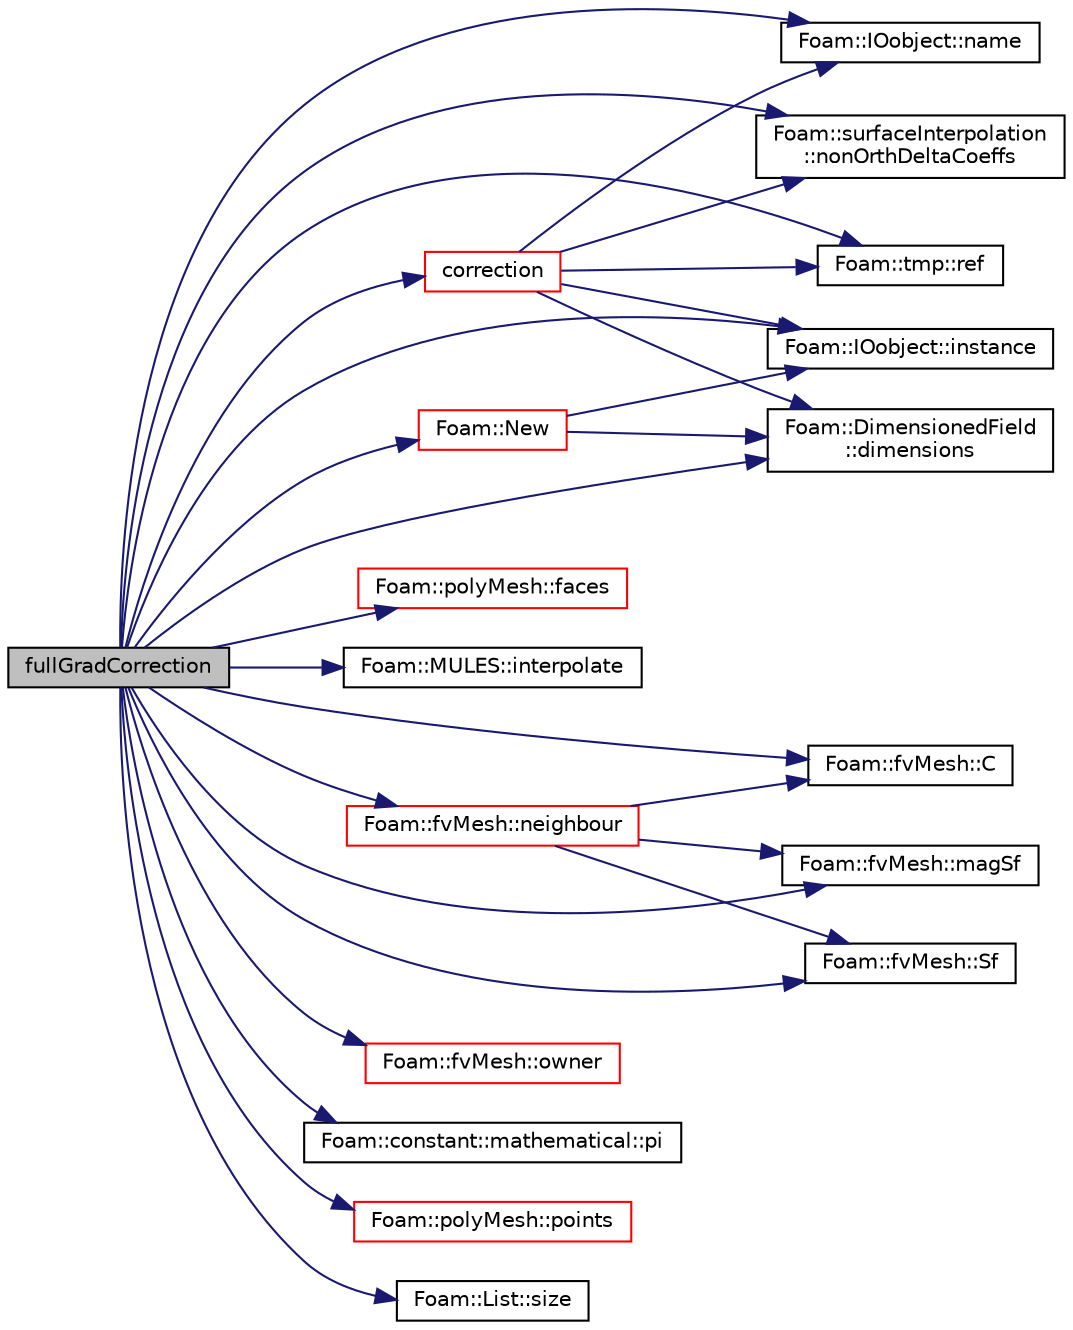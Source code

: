 digraph "fullGradCorrection"
{
  bgcolor="transparent";
  edge [fontname="Helvetica",fontsize="10",labelfontname="Helvetica",labelfontsize="10"];
  node [fontname="Helvetica",fontsize="10",shape=record];
  rankdir="LR";
  Node1334 [label="fullGradCorrection",height=0.2,width=0.4,color="black", fillcolor="grey75", style="filled", fontcolor="black"];
  Node1334 -> Node1335 [color="midnightblue",fontsize="10",style="solid",fontname="Helvetica"];
  Node1335 [label="Foam::fvMesh::C",height=0.2,width=0.4,color="black",URL="$a23593.html#a0fbf3f470cb51bdbb754bf72e736ae12",tooltip="Return cell centres as volVectorField. "];
  Node1334 -> Node1336 [color="midnightblue",fontsize="10",style="solid",fontname="Helvetica"];
  Node1336 [label="correction",height=0.2,width=0.4,color="red",URL="$a23417.html#ac26ead7414cbab39c598047884ab43b5",tooltip="Return the explicit correction to the faceCorrectedSnGrad. "];
  Node1336 -> Node1337 [color="midnightblue",fontsize="10",style="solid",fontname="Helvetica"];
  Node1337 [label="Foam::IOobject::name",height=0.2,width=0.4,color="black",URL="$a27249.html#acc80e00a8ac919288fb55bd14cc88bf6",tooltip="Return name. "];
  Node1336 -> Node1338 [color="midnightblue",fontsize="10",style="solid",fontname="Helvetica"];
  Node1338 [label="Foam::IOobject::instance",height=0.2,width=0.4,color="black",URL="$a27249.html#acac6de003b420b848571b5064e50ed89"];
  Node1336 -> Node1339 [color="midnightblue",fontsize="10",style="solid",fontname="Helvetica"];
  Node1339 [label="Foam::DimensionedField\l::dimensions",height=0.2,width=0.4,color="black",URL="$a27497.html#a512673c2674ca2d38885f1bb5f6994fb",tooltip="Return dimensions. "];
  Node1336 -> Node1340 [color="midnightblue",fontsize="10",style="solid",fontname="Helvetica"];
  Node1340 [label="Foam::surfaceInterpolation\l::nonOrthDeltaCoeffs",height=0.2,width=0.4,color="black",URL="$a24105.html#aca80874f85d93760d81c99603e132cb5",tooltip="Return reference to non-orthogonal cell-centre difference. "];
  Node1336 -> Node1341 [color="midnightblue",fontsize="10",style="solid",fontname="Helvetica"];
  Node1341 [label="Foam::tmp::ref",height=0.2,width=0.4,color="black",URL="$a27077.html#aeaf81e641282874cef07f5b808efc83b",tooltip="Return non-const reference or generate a fatal error. "];
  Node1334 -> Node1339 [color="midnightblue",fontsize="10",style="solid",fontname="Helvetica"];
  Node1334 -> Node1344 [color="midnightblue",fontsize="10",style="solid",fontname="Helvetica"];
  Node1344 [label="Foam::polyMesh::faces",height=0.2,width=0.4,color="red",URL="$a28565.html#a431c0a24765f0bb6d32f6a03ce0e9b57",tooltip="Return raw faces. "];
  Node1334 -> Node1338 [color="midnightblue",fontsize="10",style="solid",fontname="Helvetica"];
  Node1334 -> Node1390 [color="midnightblue",fontsize="10",style="solid",fontname="Helvetica"];
  Node1390 [label="Foam::MULES::interpolate",height=0.2,width=0.4,color="black",URL="$a21864.html#a4d62f21551985d814104861e7c1d9b4f"];
  Node1334 -> Node1391 [color="midnightblue",fontsize="10",style="solid",fontname="Helvetica"];
  Node1391 [label="Foam::fvMesh::magSf",height=0.2,width=0.4,color="black",URL="$a23593.html#aabb6ccdce50591ae471b48b146bd27e3",tooltip="Return cell face area magnitudes. "];
  Node1334 -> Node1337 [color="midnightblue",fontsize="10",style="solid",fontname="Helvetica"];
  Node1334 -> Node1392 [color="midnightblue",fontsize="10",style="solid",fontname="Helvetica"];
  Node1392 [label="Foam::fvMesh::neighbour",height=0.2,width=0.4,color="red",URL="$a23593.html#aab1a7f2af09b33005a527e107c7b3fad",tooltip="Internal face neighbour. "];
  Node1392 -> Node1335 [color="midnightblue",fontsize="10",style="solid",fontname="Helvetica"];
  Node1392 -> Node1391 [color="midnightblue",fontsize="10",style="solid",fontname="Helvetica"];
  Node1392 -> Node1471 [color="midnightblue",fontsize="10",style="solid",fontname="Helvetica"];
  Node1471 [label="Foam::fvMesh::Sf",height=0.2,width=0.4,color="black",URL="$a23593.html#a9dd61db5922c82527289434350fa0f17",tooltip="Return cell face area vectors. "];
  Node1334 -> Node1638 [color="midnightblue",fontsize="10",style="solid",fontname="Helvetica"];
  Node1638 [label="Foam::New",height=0.2,width=0.4,color="red",URL="$a21851.html#a9d62cf14554c95e83f83f14909d9e0ec"];
  Node1638 -> Node1339 [color="midnightblue",fontsize="10",style="solid",fontname="Helvetica"];
  Node1638 -> Node1338 [color="midnightblue",fontsize="10",style="solid",fontname="Helvetica"];
  Node1334 -> Node1340 [color="midnightblue",fontsize="10",style="solid",fontname="Helvetica"];
  Node1334 -> Node1405 [color="midnightblue",fontsize="10",style="solid",fontname="Helvetica"];
  Node1405 [label="Foam::fvMesh::owner",height=0.2,width=0.4,color="red",URL="$a23593.html#a16e7eb254c4fd2d1d7ac4d5d71f6c9f9",tooltip="Internal face owner. "];
  Node1334 -> Node1441 [color="midnightblue",fontsize="10",style="solid",fontname="Helvetica"];
  Node1441 [label="Foam::constant::mathematical::pi",height=0.2,width=0.4,color="black",URL="$a21892.html#a731b8788a4c01586c35266c7ca4fed04"];
  Node1334 -> Node1667 [color="midnightblue",fontsize="10",style="solid",fontname="Helvetica"];
  Node1667 [label="Foam::polyMesh::points",height=0.2,width=0.4,color="red",URL="$a28565.html#ac44123fc1265297c41a43c3b62fdb4c2",tooltip="Return raw points. "];
  Node1334 -> Node1341 [color="midnightblue",fontsize="10",style="solid",fontname="Helvetica"];
  Node1334 -> Node1471 [color="midnightblue",fontsize="10",style="solid",fontname="Helvetica"];
  Node1334 -> Node1424 [color="midnightblue",fontsize="10",style="solid",fontname="Helvetica"];
  Node1424 [label="Foam::List::size",height=0.2,width=0.4,color="black",URL="$a26833.html#a8a5f6fa29bd4b500caf186f60245b384",tooltip="Override size to be inconsistent with allocated storage. "];
}
